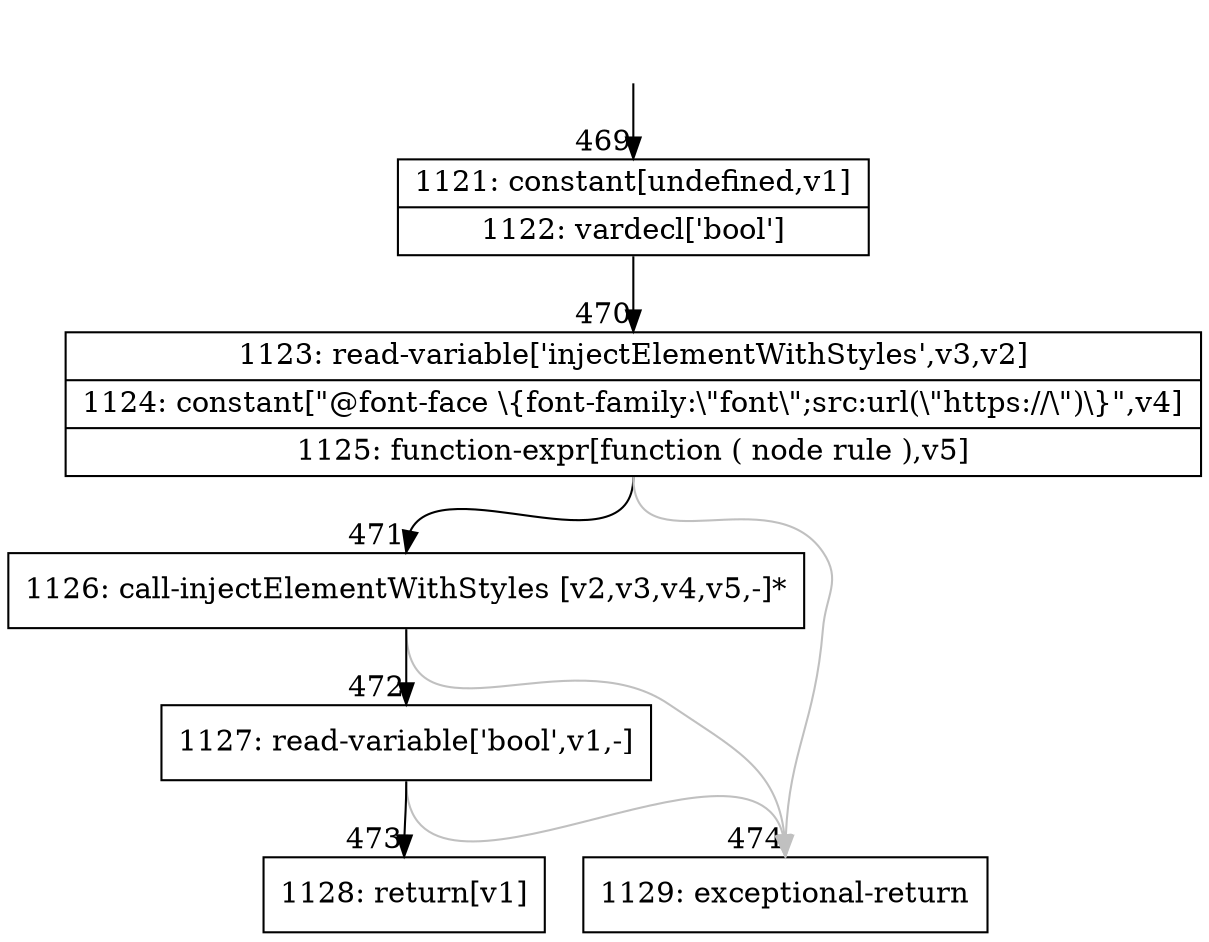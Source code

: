 digraph {
rankdir="TD"
BB_entry50[shape=none,label=""];
BB_entry50 -> BB469 [tailport=s, headport=n, headlabel="    469"]
BB469 [shape=record label="{1121: constant[undefined,v1]|1122: vardecl['bool']}" ] 
BB469 -> BB470 [tailport=s, headport=n, headlabel="      470"]
BB470 [shape=record label="{1123: read-variable['injectElementWithStyles',v3,v2]|1124: constant[\"@font-face \\\{font-family:\\\"font\\\";src:url(\\\"https://\\\")\\\}\",v4]|1125: function-expr[function ( node rule ),v5]}" ] 
BB470 -> BB471 [tailport=s, headport=n, headlabel="      471"]
BB470 -> BB474 [tailport=s, headport=n, color=gray, headlabel="      474"]
BB471 [shape=record label="{1126: call-injectElementWithStyles [v2,v3,v4,v5,-]*}" ] 
BB471 -> BB472 [tailport=s, headport=n, headlabel="      472"]
BB471 -> BB474 [tailport=s, headport=n, color=gray]
BB472 [shape=record label="{1127: read-variable['bool',v1,-]}" ] 
BB472 -> BB473 [tailport=s, headport=n, headlabel="      473"]
BB472 -> BB474 [tailport=s, headport=n, color=gray]
BB473 [shape=record label="{1128: return[v1]}" ] 
BB474 [shape=record label="{1129: exceptional-return}" ] 
//#$~ 439
}
